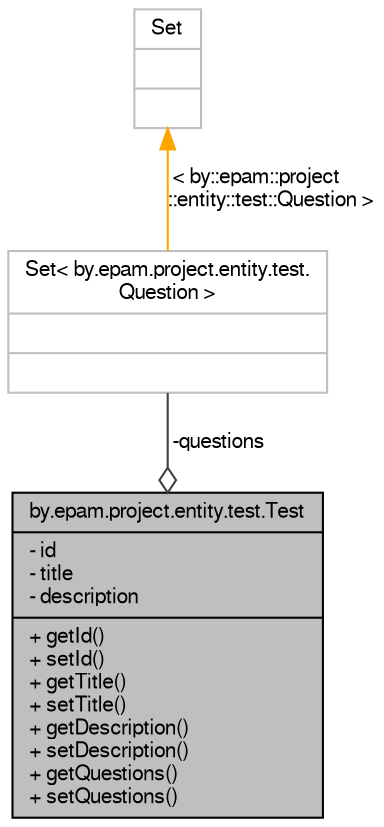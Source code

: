 digraph "by.epam.project.entity.test.Test"
{
  bgcolor="transparent";
  edge [fontname="FreeSans",fontsize="10",labelfontname="FreeSans",labelfontsize="10"];
  node [fontname="FreeSans",fontsize="10",shape=record];
  Node1 [label="{by.epam.project.entity.test.Test\n|- id\l- title\l- description\l|+ getId()\l+ setId()\l+ getTitle()\l+ setTitle()\l+ getDescription()\l+ setDescription()\l+ getQuestions()\l+ setQuestions()\l}",height=0.2,width=0.4,color="black", fillcolor="grey75", style="filled", fontcolor="black"];
  Node2 -> Node1 [color="grey25",fontsize="10",style="solid",label=" -questions" ,arrowhead="odiamond",fontname="FreeSans"];
  Node2 [label="{Set\< by.epam.project.entity.test.\lQuestion \>\n||}",height=0.2,width=0.4,color="grey75"];
  Node3 -> Node2 [dir="back",color="orange",fontsize="10",style="solid",label=" \< by::epam::project\l::entity::test::Question \>" ,fontname="FreeSans"];
  Node3 [label="{Set\n||}",height=0.2,width=0.4,color="grey75"];
}
